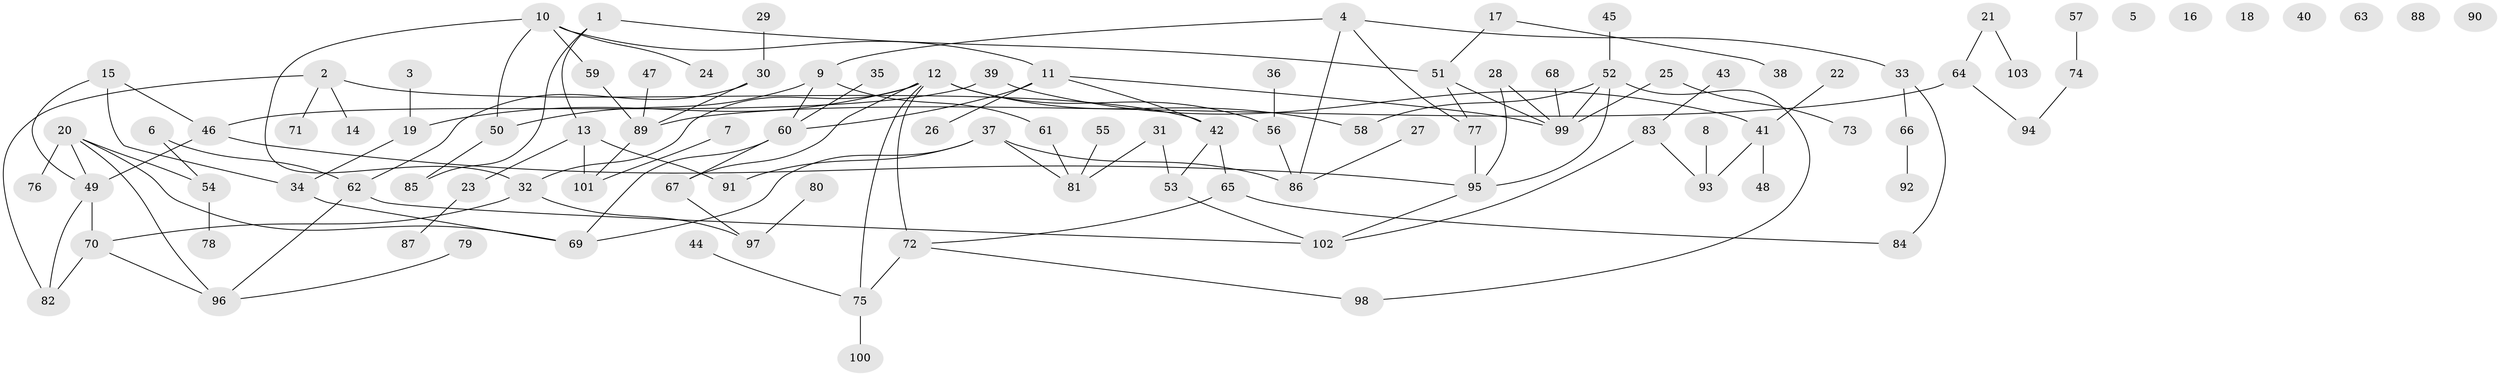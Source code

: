 // coarse degree distribution, {3: 0.16901408450704225, 1: 0.28169014084507044, 5: 0.07042253521126761, 0: 0.09859154929577464, 2: 0.14084507042253522, 4: 0.16901408450704225, 9: 0.014084507042253521, 8: 0.028169014084507043, 6: 0.028169014084507043}
// Generated by graph-tools (version 1.1) at 2025/41/03/06/25 10:41:21]
// undirected, 103 vertices, 126 edges
graph export_dot {
graph [start="1"]
  node [color=gray90,style=filled];
  1;
  2;
  3;
  4;
  5;
  6;
  7;
  8;
  9;
  10;
  11;
  12;
  13;
  14;
  15;
  16;
  17;
  18;
  19;
  20;
  21;
  22;
  23;
  24;
  25;
  26;
  27;
  28;
  29;
  30;
  31;
  32;
  33;
  34;
  35;
  36;
  37;
  38;
  39;
  40;
  41;
  42;
  43;
  44;
  45;
  46;
  47;
  48;
  49;
  50;
  51;
  52;
  53;
  54;
  55;
  56;
  57;
  58;
  59;
  60;
  61;
  62;
  63;
  64;
  65;
  66;
  67;
  68;
  69;
  70;
  71;
  72;
  73;
  74;
  75;
  76;
  77;
  78;
  79;
  80;
  81;
  82;
  83;
  84;
  85;
  86;
  87;
  88;
  89;
  90;
  91;
  92;
  93;
  94;
  95;
  96;
  97;
  98;
  99;
  100;
  101;
  102;
  103;
  1 -- 13;
  1 -- 51;
  1 -- 85;
  2 -- 14;
  2 -- 42;
  2 -- 71;
  2 -- 82;
  3 -- 19;
  4 -- 9;
  4 -- 33;
  4 -- 77;
  4 -- 86;
  6 -- 54;
  6 -- 62;
  7 -- 101;
  8 -- 93;
  9 -- 50;
  9 -- 60;
  9 -- 61;
  10 -- 11;
  10 -- 24;
  10 -- 32;
  10 -- 50;
  10 -- 59;
  11 -- 26;
  11 -- 42;
  11 -- 60;
  11 -- 99;
  12 -- 19;
  12 -- 32;
  12 -- 56;
  12 -- 58;
  12 -- 67;
  12 -- 72;
  12 -- 75;
  13 -- 23;
  13 -- 91;
  13 -- 101;
  15 -- 34;
  15 -- 46;
  15 -- 49;
  17 -- 38;
  17 -- 51;
  19 -- 34;
  20 -- 49;
  20 -- 54;
  20 -- 69;
  20 -- 76;
  20 -- 96;
  21 -- 64;
  21 -- 103;
  22 -- 41;
  23 -- 87;
  25 -- 73;
  25 -- 99;
  27 -- 86;
  28 -- 95;
  28 -- 99;
  29 -- 30;
  30 -- 62;
  30 -- 89;
  31 -- 53;
  31 -- 81;
  32 -- 70;
  32 -- 97;
  33 -- 66;
  33 -- 84;
  34 -- 69;
  35 -- 60;
  36 -- 56;
  37 -- 69;
  37 -- 81;
  37 -- 86;
  37 -- 91;
  39 -- 41;
  39 -- 46;
  41 -- 48;
  41 -- 93;
  42 -- 53;
  42 -- 65;
  43 -- 83;
  44 -- 75;
  45 -- 52;
  46 -- 49;
  46 -- 95;
  47 -- 89;
  49 -- 70;
  49 -- 82;
  50 -- 85;
  51 -- 77;
  51 -- 99;
  52 -- 58;
  52 -- 95;
  52 -- 98;
  52 -- 99;
  53 -- 102;
  54 -- 78;
  55 -- 81;
  56 -- 86;
  57 -- 74;
  59 -- 89;
  60 -- 67;
  60 -- 69;
  61 -- 81;
  62 -- 96;
  62 -- 102;
  64 -- 89;
  64 -- 94;
  65 -- 72;
  65 -- 84;
  66 -- 92;
  67 -- 97;
  68 -- 99;
  70 -- 82;
  70 -- 96;
  72 -- 75;
  72 -- 98;
  74 -- 94;
  75 -- 100;
  77 -- 95;
  79 -- 96;
  80 -- 97;
  83 -- 93;
  83 -- 102;
  89 -- 101;
  95 -- 102;
}
